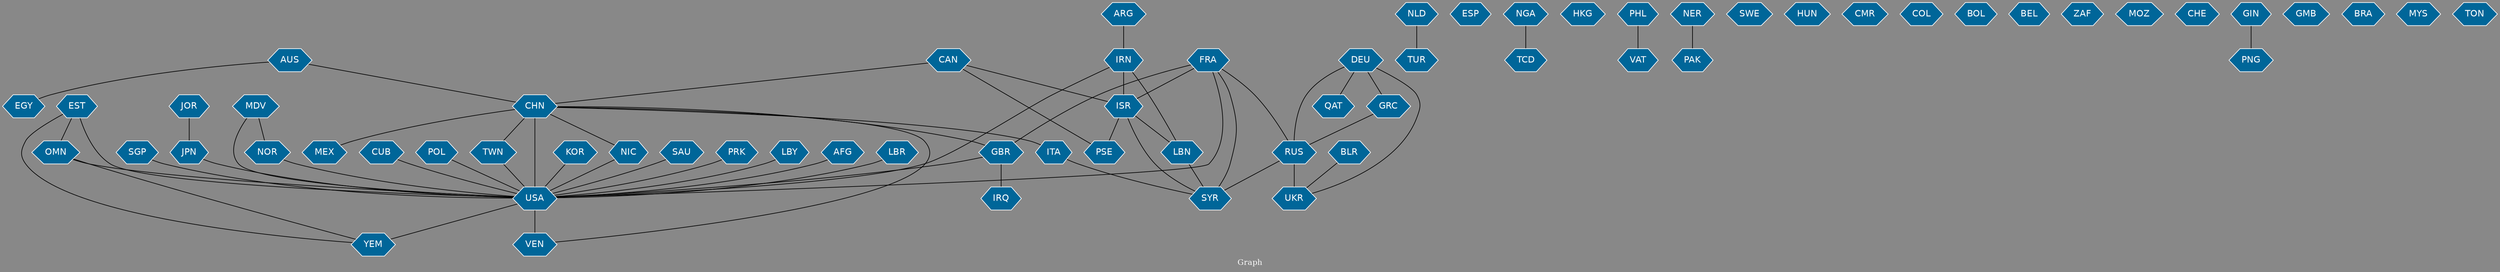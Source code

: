 // Countries together in item graph
graph {
	graph [bgcolor="#888888" fontcolor=white fontsize=12 label="Graph" outputorder=edgesfirst overlap=prism]
	node [color=white fillcolor="#006699" fontcolor=white fontname=Helvetica shape=hexagon style=filled]
	edge [arrowhead=open color=black fontcolor=white fontname=Courier fontsize=12]
		FRA [label=FRA]
		GBR [label=GBR]
		USA [label=USA]
		TUR [label=TUR]
		MEX [label=MEX]
		CHN [label=CHN]
		EGY [label=EGY]
		AFG [label=AFG]
		ISR [label=ISR]
		LBN [label=LBN]
		PSE [label=PSE]
		IRQ [label=IRQ]
		UKR [label=UKR]
		ESP [label=ESP]
		NGA [label=NGA]
		YEM [label=YEM]
		DEU [label=DEU]
		TWN [label=TWN]
		HKG [label=HKG]
		AUS [label=AUS]
		LBR [label=LBR]
		ARG [label=ARG]
		SGP [label=SGP]
		CAN [label=CAN]
		CUB [label=CUB]
		VAT [label=VAT]
		VEN [label=VEN]
		GRC [label=GRC]
		PAK [label=PAK]
		NER [label=NER]
		POL [label=POL]
		SWE [label=SWE]
		RUS [label=RUS]
		HUN [label=HUN]
		BLR [label=BLR]
		IRN [label=IRN]
		ITA [label=ITA]
		SAU [label=SAU]
		NLD [label=NLD]
		PRK [label=PRK]
		SYR [label=SYR]
		CMR [label=CMR]
		COL [label=COL]
		TCD [label=TCD]
		JOR [label=JOR]
		JPN [label=JPN]
		BOL [label=BOL]
		BEL [label=BEL]
		ZAF [label=ZAF]
		MOZ [label=MOZ]
		CHE [label=CHE]
		NIC [label=NIC]
		GIN [label=GIN]
		PNG [label=PNG]
		EST [label=EST]
		OMN [label=OMN]
		PHL [label=PHL]
		LBY [label=LBY]
		GMB [label=GMB]
		QAT [label=QAT]
		KOR [label=KOR]
		BRA [label=BRA]
		MDV [label=MDV]
		NOR [label=NOR]
		MYS [label=MYS]
		TON [label=TON]
			GRC -- RUS [weight=1]
			FRA -- USA [weight=2]
			GIN -- PNG [weight=4]
			DEU -- UKR [weight=1]
			ISR -- PSE [weight=6]
			DEU -- RUS [weight=2]
			OMN -- YEM [weight=1]
			FRA -- GBR [weight=1]
			KOR -- USA [weight=1]
			CHN -- USA [weight=9]
			CAN -- ISR [weight=2]
			PHL -- VAT [weight=2]
			BLR -- UKR [weight=1]
			ISR -- SYR [weight=1]
			CHN -- GBR [weight=5]
			NLD -- TUR [weight=1]
			ITA -- SYR [weight=1]
			RUS -- SYR [weight=2]
			EST -- OMN [weight=1]
			ARG -- IRN [weight=1]
			AUS -- EGY [weight=1]
			TWN -- USA [weight=2]
			MDV -- USA [weight=1]
			OMN -- USA [weight=1]
			CHN -- TWN [weight=2]
			CHN -- ITA [weight=2]
			NER -- PAK [weight=4]
			GBR -- IRQ [weight=2]
			NIC -- USA [weight=1]
			JPN -- USA [weight=1]
			CHN -- MEX [weight=1]
			NOR -- USA [weight=1]
			CAN -- CHN [weight=1]
			CAN -- PSE [weight=2]
			DEU -- QAT [weight=1]
			CHN -- VEN [weight=1]
			LBN -- SYR [weight=2]
			RUS -- UKR [weight=4]
			IRN -- ISR [weight=1]
			FRA -- SYR [weight=2]
			USA -- VEN [weight=3]
			LBR -- USA [weight=1]
			IRN -- USA [weight=1]
			CUB -- USA [weight=4]
			LBY -- USA [weight=3]
			EST -- YEM [weight=1]
			DEU -- GRC [weight=2]
			MDV -- NOR [weight=1]
			JOR -- JPN [weight=1]
			USA -- YEM [weight=2]
			FRA -- RUS [weight=1]
			FRA -- ISR [weight=4]
			IRN -- LBN [weight=1]
			AUS -- CHN [weight=1]
			PRK -- USA [weight=2]
			POL -- USA [weight=1]
			NGA -- TCD [weight=1]
			GBR -- USA [weight=1]
			EST -- USA [weight=1]
			ISR -- LBN [weight=3]
			CHN -- NIC [weight=1]
			AFG -- USA [weight=1]
			SGP -- USA [weight=3]
			SAU -- USA [weight=4]
}